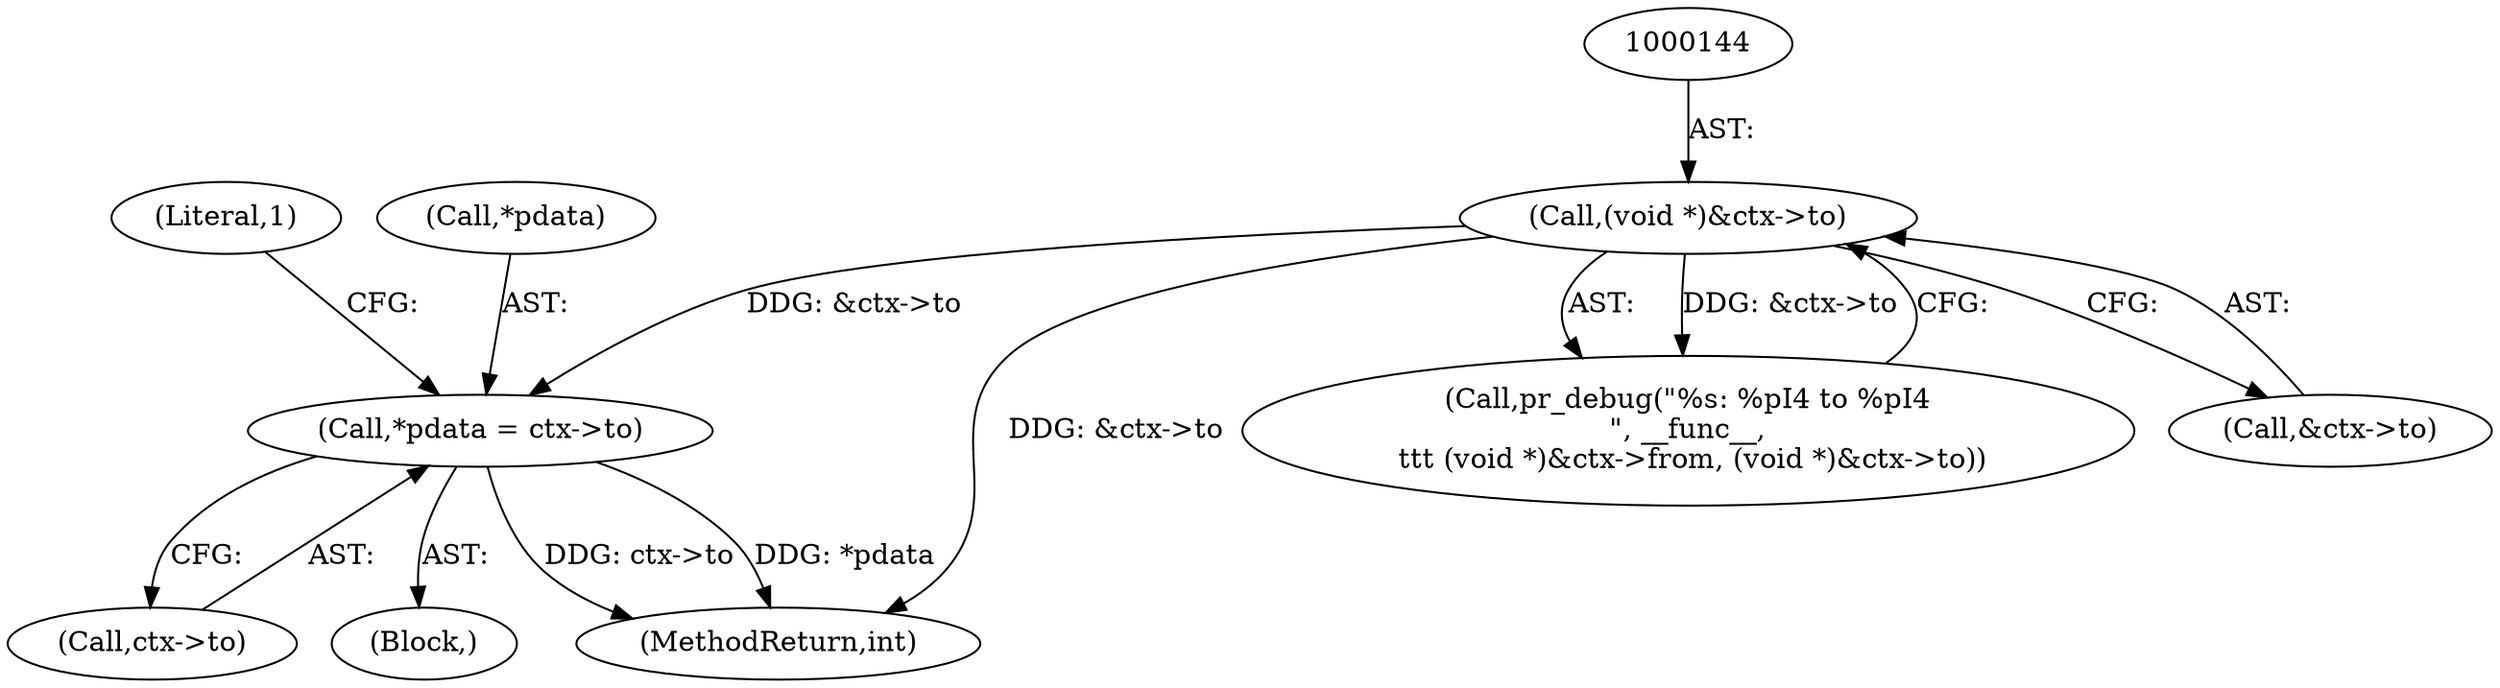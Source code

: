 digraph "0_linux_c4c07b4d6fa1f11880eab8e076d3d060ef3f55fc@pointer" {
"1000163" [label="(Call,*pdata = ctx->to)"];
"1000143" [label="(Call,(void *)&ctx->to)"];
"1000166" [label="(Call,ctx->to)"];
"1000133" [label="(Block,)"];
"1000134" [label="(Call,pr_debug(\"%s: %pI4 to %pI4\n\", __func__,\n \t\t\t (void *)&ctx->from, (void *)&ctx->to))"];
"1000170" [label="(Literal,1)"];
"1000171" [label="(MethodReturn,int)"];
"1000145" [label="(Call,&ctx->to)"];
"1000163" [label="(Call,*pdata = ctx->to)"];
"1000164" [label="(Call,*pdata)"];
"1000143" [label="(Call,(void *)&ctx->to)"];
"1000163" -> "1000133"  [label="AST: "];
"1000163" -> "1000166"  [label="CFG: "];
"1000164" -> "1000163"  [label="AST: "];
"1000166" -> "1000163"  [label="AST: "];
"1000170" -> "1000163"  [label="CFG: "];
"1000163" -> "1000171"  [label="DDG: ctx->to"];
"1000163" -> "1000171"  [label="DDG: *pdata"];
"1000143" -> "1000163"  [label="DDG: &ctx->to"];
"1000143" -> "1000134"  [label="AST: "];
"1000143" -> "1000145"  [label="CFG: "];
"1000144" -> "1000143"  [label="AST: "];
"1000145" -> "1000143"  [label="AST: "];
"1000134" -> "1000143"  [label="CFG: "];
"1000143" -> "1000171"  [label="DDG: &ctx->to"];
"1000143" -> "1000134"  [label="DDG: &ctx->to"];
}
